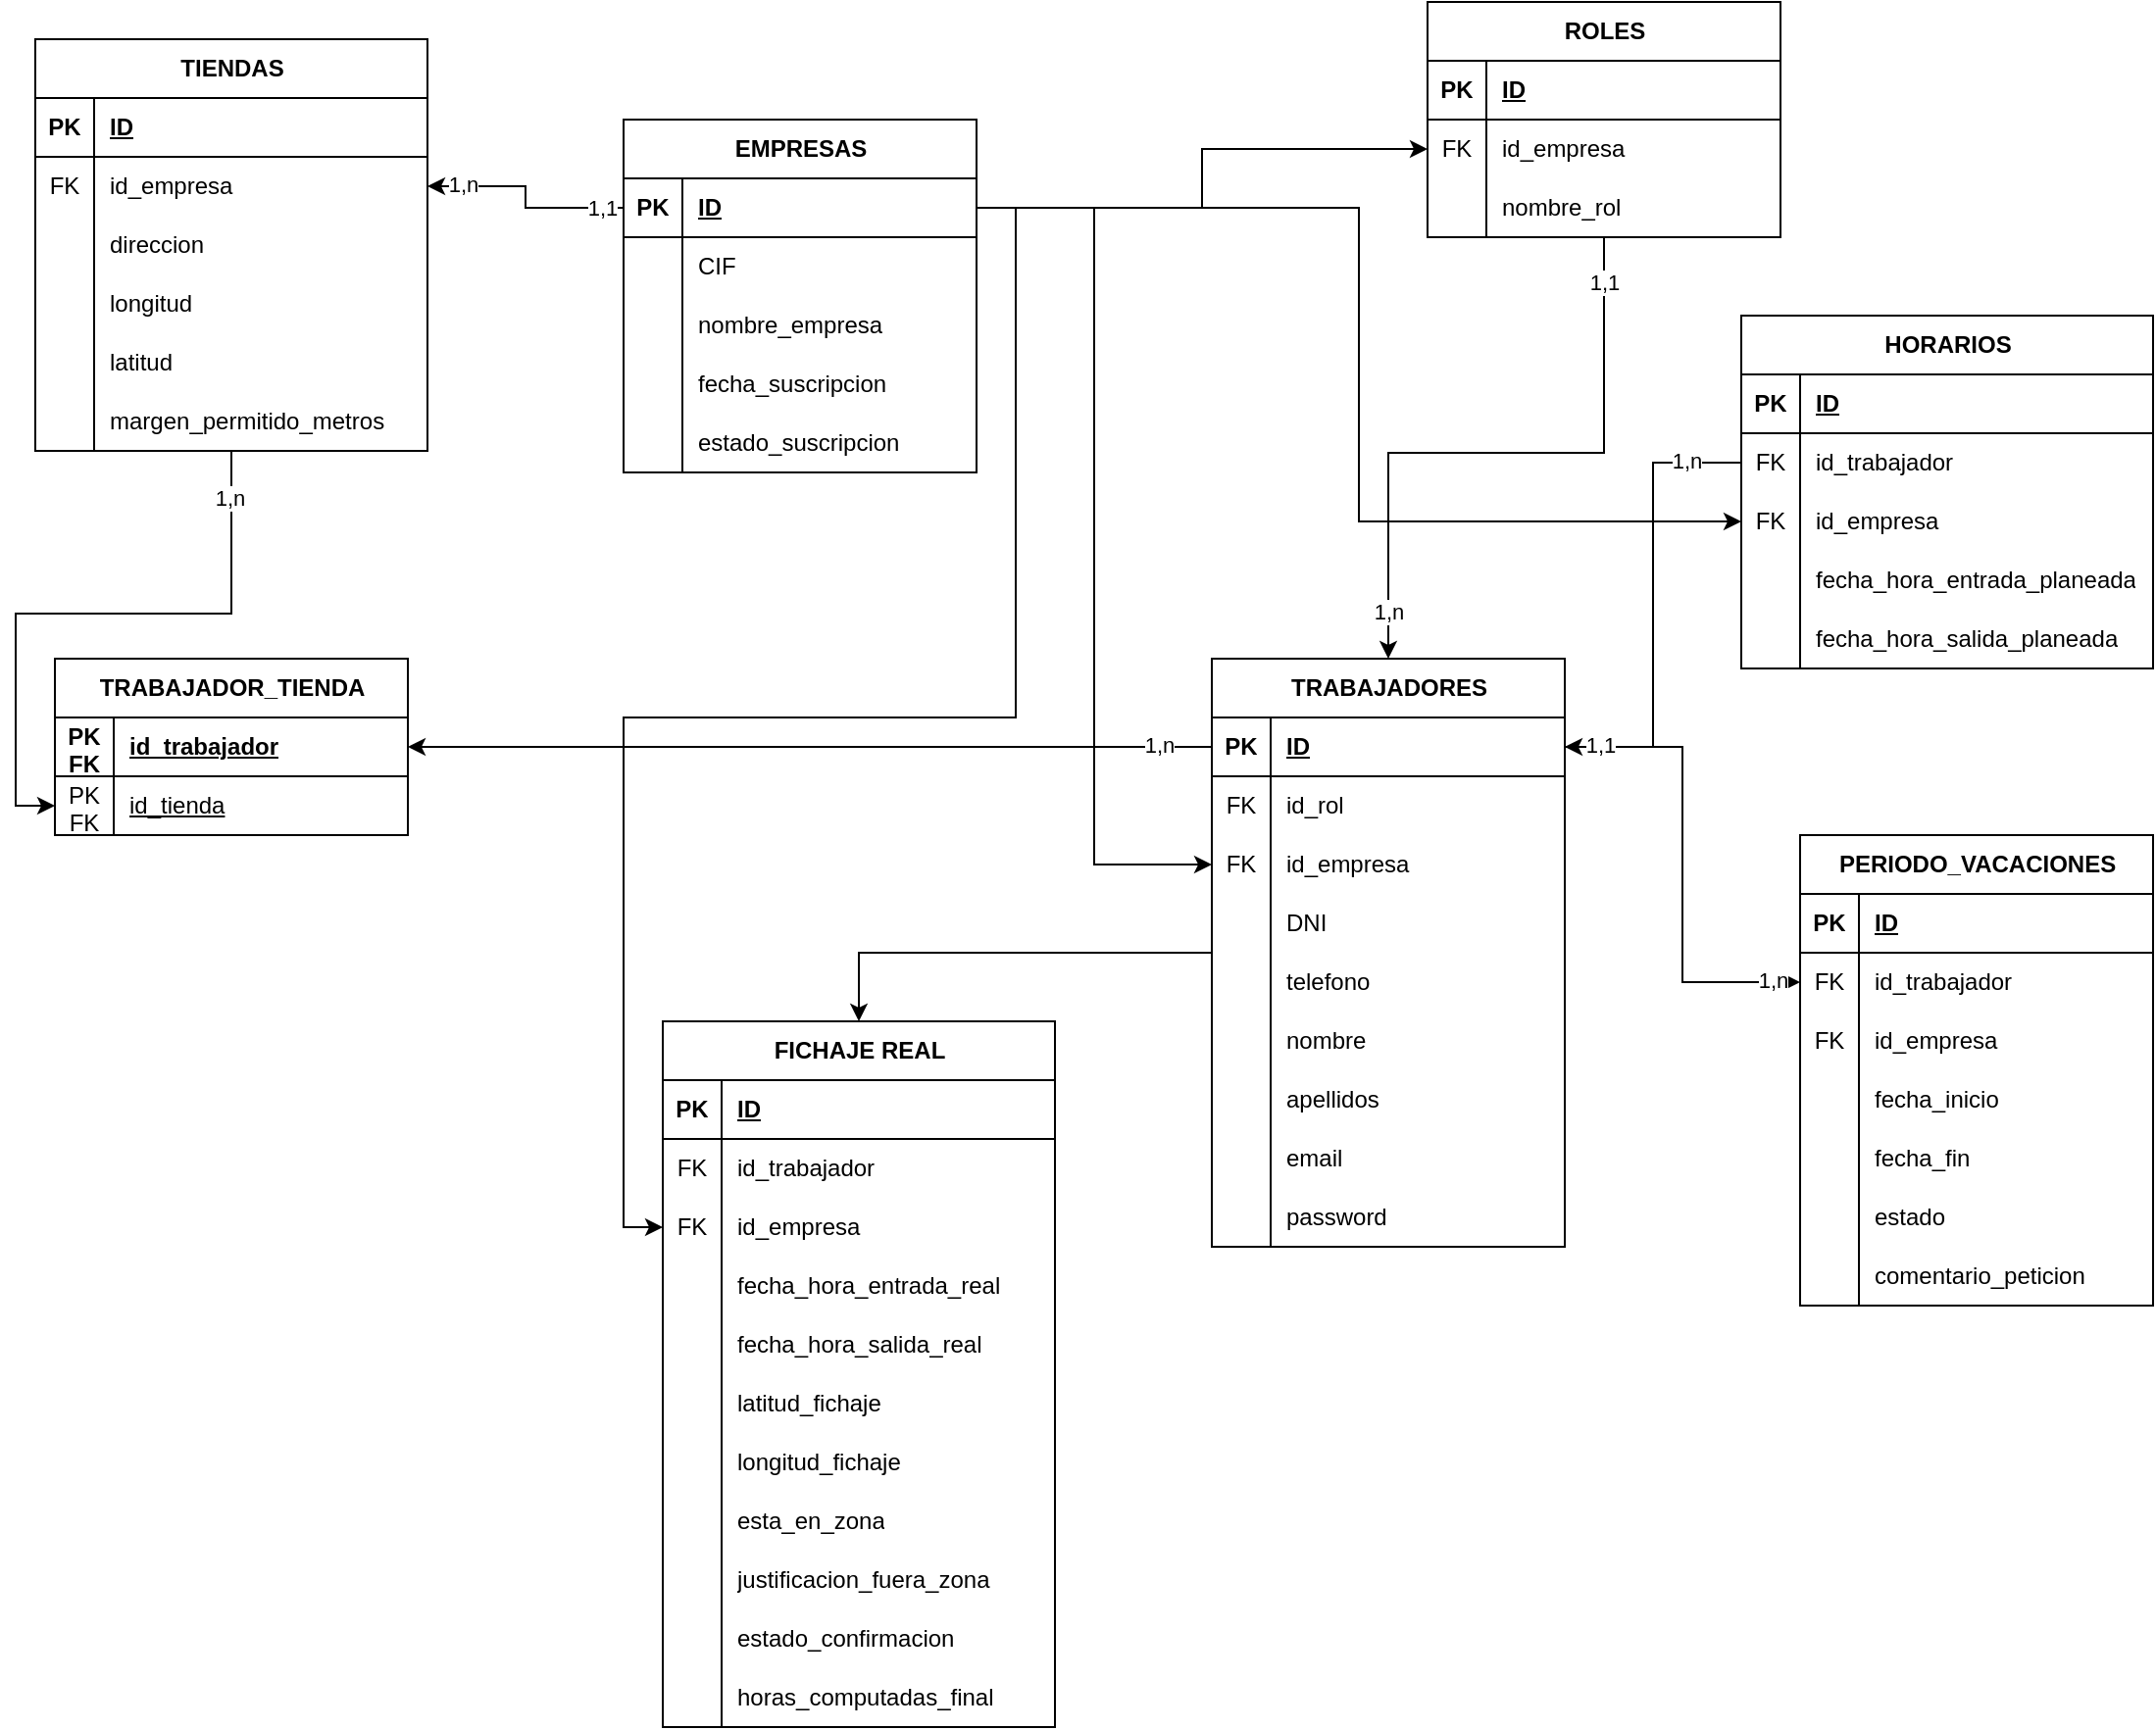 <mxfile version="28.2.5">
  <diagram name="Página-1" id="O9eVjjTxEkjRiev0hjxW">
    <mxGraphModel dx="1426" dy="785" grid="1" gridSize="10" guides="1" tooltips="1" connect="1" arrows="1" fold="1" page="1" pageScale="1" pageWidth="1169" pageHeight="827" background="none" math="0" shadow="0">
      <root>
        <mxCell id="0" />
        <mxCell id="1" parent="0" />
        <mxCell id="ghdMElfq_E-Dcnn1RzQE-5" value="FICHAJE REAL" style="shape=table;startSize=30;container=1;collapsible=1;childLayout=tableLayout;fixedRows=1;rowLines=0;fontStyle=1;align=center;resizeLast=1;html=1;" parent="1" vertex="1">
          <mxGeometry x="360" y="540" width="200" height="360" as="geometry" />
        </mxCell>
        <mxCell id="ghdMElfq_E-Dcnn1RzQE-6" value="" style="shape=tableRow;horizontal=0;startSize=0;swimlaneHead=0;swimlaneBody=0;fillColor=none;collapsible=0;dropTarget=0;points=[[0,0.5],[1,0.5]];portConstraint=eastwest;top=0;left=0;right=0;bottom=1;" parent="ghdMElfq_E-Dcnn1RzQE-5" vertex="1">
          <mxGeometry y="30" width="200" height="30" as="geometry" />
        </mxCell>
        <mxCell id="ghdMElfq_E-Dcnn1RzQE-7" value="PK" style="shape=partialRectangle;connectable=0;fillColor=none;top=0;left=0;bottom=0;right=0;fontStyle=1;overflow=hidden;whiteSpace=wrap;html=1;" parent="ghdMElfq_E-Dcnn1RzQE-6" vertex="1">
          <mxGeometry width="30" height="30" as="geometry">
            <mxRectangle width="30" height="30" as="alternateBounds" />
          </mxGeometry>
        </mxCell>
        <mxCell id="ghdMElfq_E-Dcnn1RzQE-8" value="ID" style="shape=partialRectangle;connectable=0;fillColor=none;top=0;left=0;bottom=0;right=0;align=left;spacingLeft=6;fontStyle=5;overflow=hidden;whiteSpace=wrap;html=1;" parent="ghdMElfq_E-Dcnn1RzQE-6" vertex="1">
          <mxGeometry x="30" width="170" height="30" as="geometry">
            <mxRectangle width="170" height="30" as="alternateBounds" />
          </mxGeometry>
        </mxCell>
        <mxCell id="ghdMElfq_E-Dcnn1RzQE-15" value="" style="shape=tableRow;horizontal=0;startSize=0;swimlaneHead=0;swimlaneBody=0;fillColor=none;collapsible=0;dropTarget=0;points=[[0,0.5],[1,0.5]];portConstraint=eastwest;top=0;left=0;right=0;bottom=0;" parent="ghdMElfq_E-Dcnn1RzQE-5" vertex="1">
          <mxGeometry y="60" width="200" height="30" as="geometry" />
        </mxCell>
        <mxCell id="ghdMElfq_E-Dcnn1RzQE-16" value="FK" style="shape=partialRectangle;connectable=0;fillColor=none;top=0;left=0;bottom=0;right=0;editable=1;overflow=hidden;whiteSpace=wrap;html=1;" parent="ghdMElfq_E-Dcnn1RzQE-15" vertex="1">
          <mxGeometry width="30" height="30" as="geometry">
            <mxRectangle width="30" height="30" as="alternateBounds" />
          </mxGeometry>
        </mxCell>
        <mxCell id="ghdMElfq_E-Dcnn1RzQE-17" value="id_trabajador" style="shape=partialRectangle;connectable=0;fillColor=none;top=0;left=0;bottom=0;right=0;align=left;spacingLeft=6;overflow=hidden;whiteSpace=wrap;html=1;" parent="ghdMElfq_E-Dcnn1RzQE-15" vertex="1">
          <mxGeometry x="30" width="170" height="30" as="geometry">
            <mxRectangle width="170" height="30" as="alternateBounds" />
          </mxGeometry>
        </mxCell>
        <mxCell id="3-2op0DmIexGBfoMjrb6-42" value="" style="shape=tableRow;horizontal=0;startSize=0;swimlaneHead=0;swimlaneBody=0;fillColor=none;collapsible=0;dropTarget=0;points=[[0,0.5],[1,0.5]];portConstraint=eastwest;top=0;left=0;right=0;bottom=0;" parent="ghdMElfq_E-Dcnn1RzQE-5" vertex="1">
          <mxGeometry y="90" width="200" height="30" as="geometry" />
        </mxCell>
        <mxCell id="3-2op0DmIexGBfoMjrb6-43" value="FK" style="shape=partialRectangle;connectable=0;fillColor=none;top=0;left=0;bottom=0;right=0;editable=1;overflow=hidden;whiteSpace=wrap;html=1;" parent="3-2op0DmIexGBfoMjrb6-42" vertex="1">
          <mxGeometry width="30" height="30" as="geometry">
            <mxRectangle width="30" height="30" as="alternateBounds" />
          </mxGeometry>
        </mxCell>
        <mxCell id="3-2op0DmIexGBfoMjrb6-44" value="id_empresa" style="shape=partialRectangle;connectable=0;fillColor=none;top=0;left=0;bottom=0;right=0;align=left;spacingLeft=6;overflow=hidden;whiteSpace=wrap;html=1;" parent="3-2op0DmIexGBfoMjrb6-42" vertex="1">
          <mxGeometry x="30" width="170" height="30" as="geometry">
            <mxRectangle width="170" height="30" as="alternateBounds" />
          </mxGeometry>
        </mxCell>
        <mxCell id="ghdMElfq_E-Dcnn1RzQE-9" value="" style="shape=tableRow;horizontal=0;startSize=0;swimlaneHead=0;swimlaneBody=0;fillColor=none;collapsible=0;dropTarget=0;points=[[0,0.5],[1,0.5]];portConstraint=eastwest;top=0;left=0;right=0;bottom=0;" parent="ghdMElfq_E-Dcnn1RzQE-5" vertex="1">
          <mxGeometry y="120" width="200" height="30" as="geometry" />
        </mxCell>
        <mxCell id="ghdMElfq_E-Dcnn1RzQE-10" value="" style="shape=partialRectangle;connectable=0;fillColor=none;top=0;left=0;bottom=0;right=0;editable=1;overflow=hidden;whiteSpace=wrap;html=1;" parent="ghdMElfq_E-Dcnn1RzQE-9" vertex="1">
          <mxGeometry width="30" height="30" as="geometry">
            <mxRectangle width="30" height="30" as="alternateBounds" />
          </mxGeometry>
        </mxCell>
        <mxCell id="ghdMElfq_E-Dcnn1RzQE-11" value="fecha_hora_entrada_real" style="shape=partialRectangle;connectable=0;fillColor=none;top=0;left=0;bottom=0;right=0;align=left;spacingLeft=6;overflow=hidden;whiteSpace=wrap;html=1;" parent="ghdMElfq_E-Dcnn1RzQE-9" vertex="1">
          <mxGeometry x="30" width="170" height="30" as="geometry">
            <mxRectangle width="170" height="30" as="alternateBounds" />
          </mxGeometry>
        </mxCell>
        <mxCell id="ghdMElfq_E-Dcnn1RzQE-95" value="" style="shape=tableRow;horizontal=0;startSize=0;swimlaneHead=0;swimlaneBody=0;fillColor=none;collapsible=0;dropTarget=0;points=[[0,0.5],[1,0.5]];portConstraint=eastwest;top=0;left=0;right=0;bottom=0;" parent="ghdMElfq_E-Dcnn1RzQE-5" vertex="1">
          <mxGeometry y="150" width="200" height="30" as="geometry" />
        </mxCell>
        <mxCell id="ghdMElfq_E-Dcnn1RzQE-96" value="" style="shape=partialRectangle;connectable=0;fillColor=none;top=0;left=0;bottom=0;right=0;editable=1;overflow=hidden;whiteSpace=wrap;html=1;" parent="ghdMElfq_E-Dcnn1RzQE-95" vertex="1">
          <mxGeometry width="30" height="30" as="geometry">
            <mxRectangle width="30" height="30" as="alternateBounds" />
          </mxGeometry>
        </mxCell>
        <mxCell id="ghdMElfq_E-Dcnn1RzQE-97" value="fecha_hora_salida_real" style="shape=partialRectangle;connectable=0;fillColor=none;top=0;left=0;bottom=0;right=0;align=left;spacingLeft=6;overflow=hidden;whiteSpace=wrap;html=1;" parent="ghdMElfq_E-Dcnn1RzQE-95" vertex="1">
          <mxGeometry x="30" width="170" height="30" as="geometry">
            <mxRectangle width="170" height="30" as="alternateBounds" />
          </mxGeometry>
        </mxCell>
        <mxCell id="ghdMElfq_E-Dcnn1RzQE-117" value="" style="shape=tableRow;horizontal=0;startSize=0;swimlaneHead=0;swimlaneBody=0;fillColor=none;collapsible=0;dropTarget=0;points=[[0,0.5],[1,0.5]];portConstraint=eastwest;top=0;left=0;right=0;bottom=0;" parent="ghdMElfq_E-Dcnn1RzQE-5" vertex="1">
          <mxGeometry y="180" width="200" height="30" as="geometry" />
        </mxCell>
        <mxCell id="ghdMElfq_E-Dcnn1RzQE-118" value="" style="shape=partialRectangle;connectable=0;fillColor=none;top=0;left=0;bottom=0;right=0;editable=1;overflow=hidden;whiteSpace=wrap;html=1;" parent="ghdMElfq_E-Dcnn1RzQE-117" vertex="1">
          <mxGeometry width="30" height="30" as="geometry">
            <mxRectangle width="30" height="30" as="alternateBounds" />
          </mxGeometry>
        </mxCell>
        <mxCell id="ghdMElfq_E-Dcnn1RzQE-119" value="latitud_fichaje" style="shape=partialRectangle;connectable=0;fillColor=none;top=0;left=0;bottom=0;right=0;align=left;spacingLeft=6;overflow=hidden;whiteSpace=wrap;html=1;" parent="ghdMElfq_E-Dcnn1RzQE-117" vertex="1">
          <mxGeometry x="30" width="170" height="30" as="geometry">
            <mxRectangle width="170" height="30" as="alternateBounds" />
          </mxGeometry>
        </mxCell>
        <mxCell id="ghdMElfq_E-Dcnn1RzQE-120" value="" style="shape=tableRow;horizontal=0;startSize=0;swimlaneHead=0;swimlaneBody=0;fillColor=none;collapsible=0;dropTarget=0;points=[[0,0.5],[1,0.5]];portConstraint=eastwest;top=0;left=0;right=0;bottom=0;" parent="ghdMElfq_E-Dcnn1RzQE-5" vertex="1">
          <mxGeometry y="210" width="200" height="30" as="geometry" />
        </mxCell>
        <mxCell id="ghdMElfq_E-Dcnn1RzQE-121" value="" style="shape=partialRectangle;connectable=0;fillColor=none;top=0;left=0;bottom=0;right=0;editable=1;overflow=hidden;whiteSpace=wrap;html=1;" parent="ghdMElfq_E-Dcnn1RzQE-120" vertex="1">
          <mxGeometry width="30" height="30" as="geometry">
            <mxRectangle width="30" height="30" as="alternateBounds" />
          </mxGeometry>
        </mxCell>
        <mxCell id="ghdMElfq_E-Dcnn1RzQE-122" value="longitud_fichaje" style="shape=partialRectangle;connectable=0;fillColor=none;top=0;left=0;bottom=0;right=0;align=left;spacingLeft=6;overflow=hidden;whiteSpace=wrap;html=1;" parent="ghdMElfq_E-Dcnn1RzQE-120" vertex="1">
          <mxGeometry x="30" width="170" height="30" as="geometry">
            <mxRectangle width="170" height="30" as="alternateBounds" />
          </mxGeometry>
        </mxCell>
        <mxCell id="ghdMElfq_E-Dcnn1RzQE-123" value="" style="shape=tableRow;horizontal=0;startSize=0;swimlaneHead=0;swimlaneBody=0;fillColor=none;collapsible=0;dropTarget=0;points=[[0,0.5],[1,0.5]];portConstraint=eastwest;top=0;left=0;right=0;bottom=0;" parent="ghdMElfq_E-Dcnn1RzQE-5" vertex="1">
          <mxGeometry y="240" width="200" height="30" as="geometry" />
        </mxCell>
        <mxCell id="ghdMElfq_E-Dcnn1RzQE-124" value="" style="shape=partialRectangle;connectable=0;fillColor=none;top=0;left=0;bottom=0;right=0;editable=1;overflow=hidden;whiteSpace=wrap;html=1;" parent="ghdMElfq_E-Dcnn1RzQE-123" vertex="1">
          <mxGeometry width="30" height="30" as="geometry">
            <mxRectangle width="30" height="30" as="alternateBounds" />
          </mxGeometry>
        </mxCell>
        <mxCell id="ghdMElfq_E-Dcnn1RzQE-125" value="esta_en_zona" style="shape=partialRectangle;connectable=0;fillColor=none;top=0;left=0;bottom=0;right=0;align=left;spacingLeft=6;overflow=hidden;whiteSpace=wrap;html=1;" parent="ghdMElfq_E-Dcnn1RzQE-123" vertex="1">
          <mxGeometry x="30" width="170" height="30" as="geometry">
            <mxRectangle width="170" height="30" as="alternateBounds" />
          </mxGeometry>
        </mxCell>
        <mxCell id="ghdMElfq_E-Dcnn1RzQE-126" value="" style="shape=tableRow;horizontal=0;startSize=0;swimlaneHead=0;swimlaneBody=0;fillColor=none;collapsible=0;dropTarget=0;points=[[0,0.5],[1,0.5]];portConstraint=eastwest;top=0;left=0;right=0;bottom=0;" parent="ghdMElfq_E-Dcnn1RzQE-5" vertex="1">
          <mxGeometry y="270" width="200" height="30" as="geometry" />
        </mxCell>
        <mxCell id="ghdMElfq_E-Dcnn1RzQE-127" value="" style="shape=partialRectangle;connectable=0;fillColor=none;top=0;left=0;bottom=0;right=0;editable=1;overflow=hidden;whiteSpace=wrap;html=1;" parent="ghdMElfq_E-Dcnn1RzQE-126" vertex="1">
          <mxGeometry width="30" height="30" as="geometry">
            <mxRectangle width="30" height="30" as="alternateBounds" />
          </mxGeometry>
        </mxCell>
        <mxCell id="ghdMElfq_E-Dcnn1RzQE-128" value="justificacion_fuera_zona" style="shape=partialRectangle;connectable=0;fillColor=none;top=0;left=0;bottom=0;right=0;align=left;spacingLeft=6;overflow=hidden;whiteSpace=wrap;html=1;" parent="ghdMElfq_E-Dcnn1RzQE-126" vertex="1">
          <mxGeometry x="30" width="170" height="30" as="geometry">
            <mxRectangle width="170" height="30" as="alternateBounds" />
          </mxGeometry>
        </mxCell>
        <mxCell id="Zg4OvCBGOTJuh0Y4oqXD-56" value="" style="shape=tableRow;horizontal=0;startSize=0;swimlaneHead=0;swimlaneBody=0;fillColor=none;collapsible=0;dropTarget=0;points=[[0,0.5],[1,0.5]];portConstraint=eastwest;top=0;left=0;right=0;bottom=0;" vertex="1" parent="ghdMElfq_E-Dcnn1RzQE-5">
          <mxGeometry y="300" width="200" height="30" as="geometry" />
        </mxCell>
        <mxCell id="Zg4OvCBGOTJuh0Y4oqXD-57" value="" style="shape=partialRectangle;connectable=0;fillColor=none;top=0;left=0;bottom=0;right=0;editable=1;overflow=hidden;whiteSpace=wrap;html=1;" vertex="1" parent="Zg4OvCBGOTJuh0Y4oqXD-56">
          <mxGeometry width="30" height="30" as="geometry">
            <mxRectangle width="30" height="30" as="alternateBounds" />
          </mxGeometry>
        </mxCell>
        <mxCell id="Zg4OvCBGOTJuh0Y4oqXD-58" value="estado_confirmacion" style="shape=partialRectangle;connectable=0;fillColor=none;top=0;left=0;bottom=0;right=0;align=left;spacingLeft=6;overflow=hidden;whiteSpace=wrap;html=1;" vertex="1" parent="Zg4OvCBGOTJuh0Y4oqXD-56">
          <mxGeometry x="30" width="170" height="30" as="geometry">
            <mxRectangle width="170" height="30" as="alternateBounds" />
          </mxGeometry>
        </mxCell>
        <mxCell id="Zg4OvCBGOTJuh0Y4oqXD-59" value="" style="shape=tableRow;horizontal=0;startSize=0;swimlaneHead=0;swimlaneBody=0;fillColor=none;collapsible=0;dropTarget=0;points=[[0,0.5],[1,0.5]];portConstraint=eastwest;top=0;left=0;right=0;bottom=0;" vertex="1" parent="ghdMElfq_E-Dcnn1RzQE-5">
          <mxGeometry y="330" width="200" height="30" as="geometry" />
        </mxCell>
        <mxCell id="Zg4OvCBGOTJuh0Y4oqXD-60" value="" style="shape=partialRectangle;connectable=0;fillColor=none;top=0;left=0;bottom=0;right=0;editable=1;overflow=hidden;whiteSpace=wrap;html=1;" vertex="1" parent="Zg4OvCBGOTJuh0Y4oqXD-59">
          <mxGeometry width="30" height="30" as="geometry">
            <mxRectangle width="30" height="30" as="alternateBounds" />
          </mxGeometry>
        </mxCell>
        <mxCell id="Zg4OvCBGOTJuh0Y4oqXD-61" value="horas_computadas_final" style="shape=partialRectangle;connectable=0;fillColor=none;top=0;left=0;bottom=0;right=0;align=left;spacingLeft=6;overflow=hidden;whiteSpace=wrap;html=1;" vertex="1" parent="Zg4OvCBGOTJuh0Y4oqXD-59">
          <mxGeometry x="30" width="170" height="30" as="geometry">
            <mxRectangle width="170" height="30" as="alternateBounds" />
          </mxGeometry>
        </mxCell>
        <mxCell id="ghdMElfq_E-Dcnn1RzQE-157" style="edgeStyle=orthogonalEdgeStyle;rounded=0;orthogonalLoop=1;jettySize=auto;html=1;entryX=0;entryY=0.5;entryDx=0;entryDy=0;" parent="1" source="ghdMElfq_E-Dcnn1RzQE-18" target="ghdMElfq_E-Dcnn1RzQE-133" edge="1">
          <mxGeometry relative="1" as="geometry" />
        </mxCell>
        <mxCell id="3-2op0DmIexGBfoMjrb6-65" value="1,n" style="edgeLabel;html=1;align=center;verticalAlign=middle;resizable=0;points=[];" parent="ghdMElfq_E-Dcnn1RzQE-157" vertex="1" connectable="0">
          <mxGeometry x="-0.85" y="1" relative="1" as="geometry">
            <mxPoint x="-2" as="offset" />
          </mxGeometry>
        </mxCell>
        <mxCell id="ghdMElfq_E-Dcnn1RzQE-18" value="TIENDAS" style="shape=table;startSize=30;container=1;collapsible=1;childLayout=tableLayout;fixedRows=1;rowLines=0;fontStyle=1;align=center;resizeLast=1;html=1;" parent="1" vertex="1">
          <mxGeometry x="40" y="39" width="200" height="210" as="geometry" />
        </mxCell>
        <mxCell id="ghdMElfq_E-Dcnn1RzQE-19" value="" style="shape=tableRow;horizontal=0;startSize=0;swimlaneHead=0;swimlaneBody=0;fillColor=none;collapsible=0;dropTarget=0;points=[[0,0.5],[1,0.5]];portConstraint=eastwest;top=0;left=0;right=0;bottom=1;" parent="ghdMElfq_E-Dcnn1RzQE-18" vertex="1">
          <mxGeometry y="30" width="200" height="30" as="geometry" />
        </mxCell>
        <mxCell id="ghdMElfq_E-Dcnn1RzQE-20" value="PK" style="shape=partialRectangle;connectable=0;fillColor=none;top=0;left=0;bottom=0;right=0;fontStyle=1;overflow=hidden;whiteSpace=wrap;html=1;" parent="ghdMElfq_E-Dcnn1RzQE-19" vertex="1">
          <mxGeometry width="30" height="30" as="geometry">
            <mxRectangle width="30" height="30" as="alternateBounds" />
          </mxGeometry>
        </mxCell>
        <mxCell id="ghdMElfq_E-Dcnn1RzQE-21" value="ID" style="shape=partialRectangle;connectable=0;fillColor=none;top=0;left=0;bottom=0;right=0;align=left;spacingLeft=6;fontStyle=5;overflow=hidden;whiteSpace=wrap;html=1;" parent="ghdMElfq_E-Dcnn1RzQE-19" vertex="1">
          <mxGeometry x="30" width="170" height="30" as="geometry">
            <mxRectangle width="170" height="30" as="alternateBounds" />
          </mxGeometry>
        </mxCell>
        <mxCell id="ghdMElfq_E-Dcnn1RzQE-22" value="" style="shape=tableRow;horizontal=0;startSize=0;swimlaneHead=0;swimlaneBody=0;fillColor=none;collapsible=0;dropTarget=0;points=[[0,0.5],[1,0.5]];portConstraint=eastwest;top=0;left=0;right=0;bottom=0;" parent="ghdMElfq_E-Dcnn1RzQE-18" vertex="1">
          <mxGeometry y="60" width="200" height="30" as="geometry" />
        </mxCell>
        <mxCell id="ghdMElfq_E-Dcnn1RzQE-23" value="FK" style="shape=partialRectangle;connectable=0;fillColor=none;top=0;left=0;bottom=0;right=0;editable=1;overflow=hidden;whiteSpace=wrap;html=1;" parent="ghdMElfq_E-Dcnn1RzQE-22" vertex="1">
          <mxGeometry width="30" height="30" as="geometry">
            <mxRectangle width="30" height="30" as="alternateBounds" />
          </mxGeometry>
        </mxCell>
        <mxCell id="ghdMElfq_E-Dcnn1RzQE-24" value="id_empresa" style="shape=partialRectangle;connectable=0;fillColor=none;top=0;left=0;bottom=0;right=0;align=left;spacingLeft=6;overflow=hidden;whiteSpace=wrap;html=1;" parent="ghdMElfq_E-Dcnn1RzQE-22" vertex="1">
          <mxGeometry x="30" width="170" height="30" as="geometry">
            <mxRectangle width="170" height="30" as="alternateBounds" />
          </mxGeometry>
        </mxCell>
        <mxCell id="ghdMElfq_E-Dcnn1RzQE-25" value="" style="shape=tableRow;horizontal=0;startSize=0;swimlaneHead=0;swimlaneBody=0;fillColor=none;collapsible=0;dropTarget=0;points=[[0,0.5],[1,0.5]];portConstraint=eastwest;top=0;left=0;right=0;bottom=0;" parent="ghdMElfq_E-Dcnn1RzQE-18" vertex="1">
          <mxGeometry y="90" width="200" height="30" as="geometry" />
        </mxCell>
        <mxCell id="ghdMElfq_E-Dcnn1RzQE-26" value="" style="shape=partialRectangle;connectable=0;fillColor=none;top=0;left=0;bottom=0;right=0;editable=1;overflow=hidden;whiteSpace=wrap;html=1;" parent="ghdMElfq_E-Dcnn1RzQE-25" vertex="1">
          <mxGeometry width="30" height="30" as="geometry">
            <mxRectangle width="30" height="30" as="alternateBounds" />
          </mxGeometry>
        </mxCell>
        <mxCell id="ghdMElfq_E-Dcnn1RzQE-27" value="direccion" style="shape=partialRectangle;connectable=0;fillColor=none;top=0;left=0;bottom=0;right=0;align=left;spacingLeft=6;overflow=hidden;whiteSpace=wrap;html=1;" parent="ghdMElfq_E-Dcnn1RzQE-25" vertex="1">
          <mxGeometry x="30" width="170" height="30" as="geometry">
            <mxRectangle width="170" height="30" as="alternateBounds" />
          </mxGeometry>
        </mxCell>
        <mxCell id="ghdMElfq_E-Dcnn1RzQE-28" value="" style="shape=tableRow;horizontal=0;startSize=0;swimlaneHead=0;swimlaneBody=0;fillColor=none;collapsible=0;dropTarget=0;points=[[0,0.5],[1,0.5]];portConstraint=eastwest;top=0;left=0;right=0;bottom=0;" parent="ghdMElfq_E-Dcnn1RzQE-18" vertex="1">
          <mxGeometry y="120" width="200" height="30" as="geometry" />
        </mxCell>
        <mxCell id="ghdMElfq_E-Dcnn1RzQE-29" value="" style="shape=partialRectangle;connectable=0;fillColor=none;top=0;left=0;bottom=0;right=0;editable=1;overflow=hidden;whiteSpace=wrap;html=1;" parent="ghdMElfq_E-Dcnn1RzQE-28" vertex="1">
          <mxGeometry width="30" height="30" as="geometry">
            <mxRectangle width="30" height="30" as="alternateBounds" />
          </mxGeometry>
        </mxCell>
        <mxCell id="ghdMElfq_E-Dcnn1RzQE-30" value="longitud" style="shape=partialRectangle;connectable=0;fillColor=none;top=0;left=0;bottom=0;right=0;align=left;spacingLeft=6;overflow=hidden;whiteSpace=wrap;html=1;" parent="ghdMElfq_E-Dcnn1RzQE-28" vertex="1">
          <mxGeometry x="30" width="170" height="30" as="geometry">
            <mxRectangle width="170" height="30" as="alternateBounds" />
          </mxGeometry>
        </mxCell>
        <mxCell id="ghdMElfq_E-Dcnn1RzQE-31" value="" style="shape=tableRow;horizontal=0;startSize=0;swimlaneHead=0;swimlaneBody=0;fillColor=none;collapsible=0;dropTarget=0;points=[[0,0.5],[1,0.5]];portConstraint=eastwest;top=0;left=0;right=0;bottom=0;" parent="ghdMElfq_E-Dcnn1RzQE-18" vertex="1">
          <mxGeometry y="150" width="200" height="30" as="geometry" />
        </mxCell>
        <mxCell id="ghdMElfq_E-Dcnn1RzQE-32" value="" style="shape=partialRectangle;connectable=0;fillColor=none;top=0;left=0;bottom=0;right=0;editable=1;overflow=hidden;whiteSpace=wrap;html=1;" parent="ghdMElfq_E-Dcnn1RzQE-31" vertex="1">
          <mxGeometry width="30" height="30" as="geometry">
            <mxRectangle width="30" height="30" as="alternateBounds" />
          </mxGeometry>
        </mxCell>
        <mxCell id="ghdMElfq_E-Dcnn1RzQE-33" value="latitud" style="shape=partialRectangle;connectable=0;fillColor=none;top=0;left=0;bottom=0;right=0;align=left;spacingLeft=6;overflow=hidden;whiteSpace=wrap;html=1;" parent="ghdMElfq_E-Dcnn1RzQE-31" vertex="1">
          <mxGeometry x="30" width="170" height="30" as="geometry">
            <mxRectangle width="170" height="30" as="alternateBounds" />
          </mxGeometry>
        </mxCell>
        <mxCell id="3-2op0DmIexGBfoMjrb6-72" value="" style="shape=tableRow;horizontal=0;startSize=0;swimlaneHead=0;swimlaneBody=0;fillColor=none;collapsible=0;dropTarget=0;points=[[0,0.5],[1,0.5]];portConstraint=eastwest;top=0;left=0;right=0;bottom=0;" parent="ghdMElfq_E-Dcnn1RzQE-18" vertex="1">
          <mxGeometry y="180" width="200" height="30" as="geometry" />
        </mxCell>
        <mxCell id="3-2op0DmIexGBfoMjrb6-73" value="" style="shape=partialRectangle;connectable=0;fillColor=none;top=0;left=0;bottom=0;right=0;editable=1;overflow=hidden;whiteSpace=wrap;html=1;" parent="3-2op0DmIexGBfoMjrb6-72" vertex="1">
          <mxGeometry width="30" height="30" as="geometry">
            <mxRectangle width="30" height="30" as="alternateBounds" />
          </mxGeometry>
        </mxCell>
        <mxCell id="3-2op0DmIexGBfoMjrb6-74" value="margen_permitido_metros" style="shape=partialRectangle;connectable=0;fillColor=none;top=0;left=0;bottom=0;right=0;align=left;spacingLeft=6;overflow=hidden;whiteSpace=wrap;html=1;" parent="3-2op0DmIexGBfoMjrb6-72" vertex="1">
          <mxGeometry x="30" width="170" height="30" as="geometry">
            <mxRectangle width="170" height="30" as="alternateBounds" />
          </mxGeometry>
        </mxCell>
        <mxCell id="ghdMElfq_E-Dcnn1RzQE-34" value="HORARIOS" style="shape=table;startSize=30;container=1;collapsible=1;childLayout=tableLayout;fixedRows=1;rowLines=0;fontStyle=1;align=center;resizeLast=1;html=1;" parent="1" vertex="1">
          <mxGeometry x="910" y="180" width="210" height="180" as="geometry" />
        </mxCell>
        <mxCell id="ghdMElfq_E-Dcnn1RzQE-35" value="" style="shape=tableRow;horizontal=0;startSize=0;swimlaneHead=0;swimlaneBody=0;fillColor=none;collapsible=0;dropTarget=0;points=[[0,0.5],[1,0.5]];portConstraint=eastwest;top=0;left=0;right=0;bottom=1;" parent="ghdMElfq_E-Dcnn1RzQE-34" vertex="1">
          <mxGeometry y="30" width="210" height="30" as="geometry" />
        </mxCell>
        <mxCell id="ghdMElfq_E-Dcnn1RzQE-36" value="PK" style="shape=partialRectangle;connectable=0;fillColor=none;top=0;left=0;bottom=0;right=0;fontStyle=1;overflow=hidden;whiteSpace=wrap;html=1;" parent="ghdMElfq_E-Dcnn1RzQE-35" vertex="1">
          <mxGeometry width="30" height="30" as="geometry">
            <mxRectangle width="30" height="30" as="alternateBounds" />
          </mxGeometry>
        </mxCell>
        <mxCell id="ghdMElfq_E-Dcnn1RzQE-37" value="ID" style="shape=partialRectangle;connectable=0;fillColor=none;top=0;left=0;bottom=0;right=0;align=left;spacingLeft=6;fontStyle=5;overflow=hidden;whiteSpace=wrap;html=1;" parent="ghdMElfq_E-Dcnn1RzQE-35" vertex="1">
          <mxGeometry x="30" width="180" height="30" as="geometry">
            <mxRectangle width="180" height="30" as="alternateBounds" />
          </mxGeometry>
        </mxCell>
        <mxCell id="ghdMElfq_E-Dcnn1RzQE-41" value="" style="shape=tableRow;horizontal=0;startSize=0;swimlaneHead=0;swimlaneBody=0;fillColor=none;collapsible=0;dropTarget=0;points=[[0,0.5],[1,0.5]];portConstraint=eastwest;top=0;left=0;right=0;bottom=0;" parent="ghdMElfq_E-Dcnn1RzQE-34" vertex="1">
          <mxGeometry y="60" width="210" height="30" as="geometry" />
        </mxCell>
        <mxCell id="ghdMElfq_E-Dcnn1RzQE-42" value="FK" style="shape=partialRectangle;connectable=0;fillColor=none;top=0;left=0;bottom=0;right=0;editable=1;overflow=hidden;whiteSpace=wrap;html=1;" parent="ghdMElfq_E-Dcnn1RzQE-41" vertex="1">
          <mxGeometry width="30" height="30" as="geometry">
            <mxRectangle width="30" height="30" as="alternateBounds" />
          </mxGeometry>
        </mxCell>
        <mxCell id="ghdMElfq_E-Dcnn1RzQE-43" value="id_trabajador" style="shape=partialRectangle;connectable=0;fillColor=none;top=0;left=0;bottom=0;right=0;align=left;spacingLeft=6;overflow=hidden;whiteSpace=wrap;html=1;" parent="ghdMElfq_E-Dcnn1RzQE-41" vertex="1">
          <mxGeometry x="30" width="180" height="30" as="geometry">
            <mxRectangle width="180" height="30" as="alternateBounds" />
          </mxGeometry>
        </mxCell>
        <mxCell id="3-2op0DmIexGBfoMjrb6-54" value="" style="shape=tableRow;horizontal=0;startSize=0;swimlaneHead=0;swimlaneBody=0;fillColor=none;collapsible=0;dropTarget=0;points=[[0,0.5],[1,0.5]];portConstraint=eastwest;top=0;left=0;right=0;bottom=0;" parent="ghdMElfq_E-Dcnn1RzQE-34" vertex="1">
          <mxGeometry y="90" width="210" height="30" as="geometry" />
        </mxCell>
        <mxCell id="3-2op0DmIexGBfoMjrb6-55" value="FK" style="shape=partialRectangle;connectable=0;fillColor=none;top=0;left=0;bottom=0;right=0;editable=1;overflow=hidden;whiteSpace=wrap;html=1;" parent="3-2op0DmIexGBfoMjrb6-54" vertex="1">
          <mxGeometry width="30" height="30" as="geometry">
            <mxRectangle width="30" height="30" as="alternateBounds" />
          </mxGeometry>
        </mxCell>
        <mxCell id="3-2op0DmIexGBfoMjrb6-56" value="id_empresa" style="shape=partialRectangle;connectable=0;fillColor=none;top=0;left=0;bottom=0;right=0;align=left;spacingLeft=6;overflow=hidden;whiteSpace=wrap;html=1;" parent="3-2op0DmIexGBfoMjrb6-54" vertex="1">
          <mxGeometry x="30" width="180" height="30" as="geometry">
            <mxRectangle width="180" height="30" as="alternateBounds" />
          </mxGeometry>
        </mxCell>
        <mxCell id="ghdMElfq_E-Dcnn1RzQE-38" value="" style="shape=tableRow;horizontal=0;startSize=0;swimlaneHead=0;swimlaneBody=0;fillColor=none;collapsible=0;dropTarget=0;points=[[0,0.5],[1,0.5]];portConstraint=eastwest;top=0;left=0;right=0;bottom=0;" parent="ghdMElfq_E-Dcnn1RzQE-34" vertex="1">
          <mxGeometry y="120" width="210" height="30" as="geometry" />
        </mxCell>
        <mxCell id="ghdMElfq_E-Dcnn1RzQE-39" value="" style="shape=partialRectangle;connectable=0;fillColor=none;top=0;left=0;bottom=0;right=0;editable=1;overflow=hidden;whiteSpace=wrap;html=1;" parent="ghdMElfq_E-Dcnn1RzQE-38" vertex="1">
          <mxGeometry width="30" height="30" as="geometry">
            <mxRectangle width="30" height="30" as="alternateBounds" />
          </mxGeometry>
        </mxCell>
        <mxCell id="ghdMElfq_E-Dcnn1RzQE-40" value="fecha_hora_entrada_planeada" style="shape=partialRectangle;connectable=0;fillColor=none;top=0;left=0;bottom=0;right=0;align=left;spacingLeft=6;overflow=hidden;whiteSpace=wrap;html=1;" parent="ghdMElfq_E-Dcnn1RzQE-38" vertex="1">
          <mxGeometry x="30" width="180" height="30" as="geometry">
            <mxRectangle width="180" height="30" as="alternateBounds" />
          </mxGeometry>
        </mxCell>
        <mxCell id="ghdMElfq_E-Dcnn1RzQE-114" value="" style="shape=tableRow;horizontal=0;startSize=0;swimlaneHead=0;swimlaneBody=0;fillColor=none;collapsible=0;dropTarget=0;points=[[0,0.5],[1,0.5]];portConstraint=eastwest;top=0;left=0;right=0;bottom=0;" parent="ghdMElfq_E-Dcnn1RzQE-34" vertex="1">
          <mxGeometry y="150" width="210" height="30" as="geometry" />
        </mxCell>
        <mxCell id="ghdMElfq_E-Dcnn1RzQE-115" value="" style="shape=partialRectangle;connectable=0;fillColor=none;top=0;left=0;bottom=0;right=0;editable=1;overflow=hidden;whiteSpace=wrap;html=1;" parent="ghdMElfq_E-Dcnn1RzQE-114" vertex="1">
          <mxGeometry width="30" height="30" as="geometry">
            <mxRectangle width="30" height="30" as="alternateBounds" />
          </mxGeometry>
        </mxCell>
        <mxCell id="ghdMElfq_E-Dcnn1RzQE-116" value="fecha_hora_salida_planeada" style="shape=partialRectangle;connectable=0;fillColor=none;top=0;left=0;bottom=0;right=0;align=left;spacingLeft=6;overflow=hidden;whiteSpace=wrap;html=1;" parent="ghdMElfq_E-Dcnn1RzQE-114" vertex="1">
          <mxGeometry x="30" width="180" height="30" as="geometry">
            <mxRectangle width="180" height="30" as="alternateBounds" />
          </mxGeometry>
        </mxCell>
        <mxCell id="ghdMElfq_E-Dcnn1RzQE-153" style="edgeStyle=orthogonalEdgeStyle;rounded=0;orthogonalLoop=1;jettySize=auto;html=1;entryX=0.5;entryY=0;entryDx=0;entryDy=0;" parent="1" source="ghdMElfq_E-Dcnn1RzQE-47" target="ghdMElfq_E-Dcnn1RzQE-5" edge="1">
          <mxGeometry relative="1" as="geometry" />
        </mxCell>
        <mxCell id="ghdMElfq_E-Dcnn1RzQE-47" value="TRABAJADORES" style="shape=table;startSize=30;container=1;collapsible=1;childLayout=tableLayout;fixedRows=1;rowLines=0;fontStyle=1;align=center;resizeLast=1;html=1;" parent="1" vertex="1">
          <mxGeometry x="640" y="355" width="180" height="300" as="geometry" />
        </mxCell>
        <mxCell id="ghdMElfq_E-Dcnn1RzQE-48" value="" style="shape=tableRow;horizontal=0;startSize=0;swimlaneHead=0;swimlaneBody=0;fillColor=none;collapsible=0;dropTarget=0;points=[[0,0.5],[1,0.5]];portConstraint=eastwest;top=0;left=0;right=0;bottom=1;" parent="ghdMElfq_E-Dcnn1RzQE-47" vertex="1">
          <mxGeometry y="30" width="180" height="30" as="geometry" />
        </mxCell>
        <mxCell id="ghdMElfq_E-Dcnn1RzQE-49" value="PK" style="shape=partialRectangle;connectable=0;fillColor=none;top=0;left=0;bottom=0;right=0;fontStyle=1;overflow=hidden;whiteSpace=wrap;html=1;" parent="ghdMElfq_E-Dcnn1RzQE-48" vertex="1">
          <mxGeometry width="30" height="30" as="geometry">
            <mxRectangle width="30" height="30" as="alternateBounds" />
          </mxGeometry>
        </mxCell>
        <mxCell id="ghdMElfq_E-Dcnn1RzQE-50" value="ID" style="shape=partialRectangle;connectable=0;fillColor=none;top=0;left=0;bottom=0;right=0;align=left;spacingLeft=6;fontStyle=5;overflow=hidden;whiteSpace=wrap;html=1;" parent="ghdMElfq_E-Dcnn1RzQE-48" vertex="1">
          <mxGeometry x="30" width="150" height="30" as="geometry">
            <mxRectangle width="150" height="30" as="alternateBounds" />
          </mxGeometry>
        </mxCell>
        <mxCell id="ghdMElfq_E-Dcnn1RzQE-73" value="" style="shape=tableRow;horizontal=0;startSize=0;swimlaneHead=0;swimlaneBody=0;fillColor=none;collapsible=0;dropTarget=0;points=[[0,0.5],[1,0.5]];portConstraint=eastwest;top=0;left=0;right=0;bottom=0;" parent="ghdMElfq_E-Dcnn1RzQE-47" vertex="1">
          <mxGeometry y="60" width="180" height="30" as="geometry" />
        </mxCell>
        <mxCell id="ghdMElfq_E-Dcnn1RzQE-74" value="FK" style="shape=partialRectangle;connectable=0;fillColor=none;top=0;left=0;bottom=0;right=0;editable=1;overflow=hidden;whiteSpace=wrap;html=1;" parent="ghdMElfq_E-Dcnn1RzQE-73" vertex="1">
          <mxGeometry width="30" height="30" as="geometry">
            <mxRectangle width="30" height="30" as="alternateBounds" />
          </mxGeometry>
        </mxCell>
        <mxCell id="ghdMElfq_E-Dcnn1RzQE-75" value="id_rol" style="shape=partialRectangle;connectable=0;fillColor=none;top=0;left=0;bottom=0;right=0;align=left;spacingLeft=6;overflow=hidden;whiteSpace=wrap;html=1;" parent="ghdMElfq_E-Dcnn1RzQE-73" vertex="1">
          <mxGeometry x="30" width="150" height="30" as="geometry">
            <mxRectangle width="150" height="30" as="alternateBounds" />
          </mxGeometry>
        </mxCell>
        <mxCell id="3-2op0DmIexGBfoMjrb6-51" value="" style="shape=tableRow;horizontal=0;startSize=0;swimlaneHead=0;swimlaneBody=0;fillColor=none;collapsible=0;dropTarget=0;points=[[0,0.5],[1,0.5]];portConstraint=eastwest;top=0;left=0;right=0;bottom=0;" parent="ghdMElfq_E-Dcnn1RzQE-47" vertex="1">
          <mxGeometry y="90" width="180" height="30" as="geometry" />
        </mxCell>
        <mxCell id="3-2op0DmIexGBfoMjrb6-52" value="FK" style="shape=partialRectangle;connectable=0;fillColor=none;top=0;left=0;bottom=0;right=0;editable=1;overflow=hidden;whiteSpace=wrap;html=1;" parent="3-2op0DmIexGBfoMjrb6-51" vertex="1">
          <mxGeometry width="30" height="30" as="geometry">
            <mxRectangle width="30" height="30" as="alternateBounds" />
          </mxGeometry>
        </mxCell>
        <mxCell id="3-2op0DmIexGBfoMjrb6-53" value="id_empresa" style="shape=partialRectangle;connectable=0;fillColor=none;top=0;left=0;bottom=0;right=0;align=left;spacingLeft=6;overflow=hidden;whiteSpace=wrap;html=1;" parent="3-2op0DmIexGBfoMjrb6-51" vertex="1">
          <mxGeometry x="30" width="150" height="30" as="geometry">
            <mxRectangle width="150" height="30" as="alternateBounds" />
          </mxGeometry>
        </mxCell>
        <mxCell id="ghdMElfq_E-Dcnn1RzQE-51" value="" style="shape=tableRow;horizontal=0;startSize=0;swimlaneHead=0;swimlaneBody=0;fillColor=none;collapsible=0;dropTarget=0;points=[[0,0.5],[1,0.5]];portConstraint=eastwest;top=0;left=0;right=0;bottom=0;" parent="ghdMElfq_E-Dcnn1RzQE-47" vertex="1">
          <mxGeometry y="120" width="180" height="30" as="geometry" />
        </mxCell>
        <mxCell id="ghdMElfq_E-Dcnn1RzQE-52" value="" style="shape=partialRectangle;connectable=0;fillColor=none;top=0;left=0;bottom=0;right=0;editable=1;overflow=hidden;whiteSpace=wrap;html=1;" parent="ghdMElfq_E-Dcnn1RzQE-51" vertex="1">
          <mxGeometry width="30" height="30" as="geometry">
            <mxRectangle width="30" height="30" as="alternateBounds" />
          </mxGeometry>
        </mxCell>
        <mxCell id="ghdMElfq_E-Dcnn1RzQE-53" value="DNI" style="shape=partialRectangle;connectable=0;fillColor=none;top=0;left=0;bottom=0;right=0;align=left;spacingLeft=6;overflow=hidden;whiteSpace=wrap;html=1;" parent="ghdMElfq_E-Dcnn1RzQE-51" vertex="1">
          <mxGeometry x="30" width="150" height="30" as="geometry">
            <mxRectangle width="150" height="30" as="alternateBounds" />
          </mxGeometry>
        </mxCell>
        <mxCell id="Zg4OvCBGOTJuh0Y4oqXD-32" value="" style="shape=tableRow;horizontal=0;startSize=0;swimlaneHead=0;swimlaneBody=0;fillColor=none;collapsible=0;dropTarget=0;points=[[0,0.5],[1,0.5]];portConstraint=eastwest;top=0;left=0;right=0;bottom=0;" vertex="1" parent="ghdMElfq_E-Dcnn1RzQE-47">
          <mxGeometry y="150" width="180" height="30" as="geometry" />
        </mxCell>
        <mxCell id="Zg4OvCBGOTJuh0Y4oqXD-33" value="" style="shape=partialRectangle;connectable=0;fillColor=none;top=0;left=0;bottom=0;right=0;editable=1;overflow=hidden;whiteSpace=wrap;html=1;" vertex="1" parent="Zg4OvCBGOTJuh0Y4oqXD-32">
          <mxGeometry width="30" height="30" as="geometry">
            <mxRectangle width="30" height="30" as="alternateBounds" />
          </mxGeometry>
        </mxCell>
        <mxCell id="Zg4OvCBGOTJuh0Y4oqXD-34" value="telefono" style="shape=partialRectangle;connectable=0;fillColor=none;top=0;left=0;bottom=0;right=0;align=left;spacingLeft=6;overflow=hidden;whiteSpace=wrap;html=1;" vertex="1" parent="Zg4OvCBGOTJuh0Y4oqXD-32">
          <mxGeometry x="30" width="150" height="30" as="geometry">
            <mxRectangle width="150" height="30" as="alternateBounds" />
          </mxGeometry>
        </mxCell>
        <mxCell id="ghdMElfq_E-Dcnn1RzQE-54" value="" style="shape=tableRow;horizontal=0;startSize=0;swimlaneHead=0;swimlaneBody=0;fillColor=none;collapsible=0;dropTarget=0;points=[[0,0.5],[1,0.5]];portConstraint=eastwest;top=0;left=0;right=0;bottom=0;" parent="ghdMElfq_E-Dcnn1RzQE-47" vertex="1">
          <mxGeometry y="180" width="180" height="30" as="geometry" />
        </mxCell>
        <mxCell id="ghdMElfq_E-Dcnn1RzQE-55" value="" style="shape=partialRectangle;connectable=0;fillColor=none;top=0;left=0;bottom=0;right=0;editable=1;overflow=hidden;whiteSpace=wrap;html=1;" parent="ghdMElfq_E-Dcnn1RzQE-54" vertex="1">
          <mxGeometry width="30" height="30" as="geometry">
            <mxRectangle width="30" height="30" as="alternateBounds" />
          </mxGeometry>
        </mxCell>
        <mxCell id="ghdMElfq_E-Dcnn1RzQE-56" value="nombre" style="shape=partialRectangle;connectable=0;fillColor=none;top=0;left=0;bottom=0;right=0;align=left;spacingLeft=6;overflow=hidden;whiteSpace=wrap;html=1;" parent="ghdMElfq_E-Dcnn1RzQE-54" vertex="1">
          <mxGeometry x="30" width="150" height="30" as="geometry">
            <mxRectangle width="150" height="30" as="alternateBounds" />
          </mxGeometry>
        </mxCell>
        <mxCell id="3-2op0DmIexGBfoMjrb6-1" value="" style="shape=tableRow;horizontal=0;startSize=0;swimlaneHead=0;swimlaneBody=0;fillColor=none;collapsible=0;dropTarget=0;points=[[0,0.5],[1,0.5]];portConstraint=eastwest;top=0;left=0;right=0;bottom=0;" parent="ghdMElfq_E-Dcnn1RzQE-47" vertex="1">
          <mxGeometry y="210" width="180" height="30" as="geometry" />
        </mxCell>
        <mxCell id="3-2op0DmIexGBfoMjrb6-2" value="" style="shape=partialRectangle;connectable=0;fillColor=none;top=0;left=0;bottom=0;right=0;editable=1;overflow=hidden;whiteSpace=wrap;html=1;" parent="3-2op0DmIexGBfoMjrb6-1" vertex="1">
          <mxGeometry width="30" height="30" as="geometry">
            <mxRectangle width="30" height="30" as="alternateBounds" />
          </mxGeometry>
        </mxCell>
        <mxCell id="3-2op0DmIexGBfoMjrb6-3" value="apellidos" style="shape=partialRectangle;connectable=0;fillColor=none;top=0;left=0;bottom=0;right=0;align=left;spacingLeft=6;overflow=hidden;whiteSpace=wrap;html=1;" parent="3-2op0DmIexGBfoMjrb6-1" vertex="1">
          <mxGeometry x="30" width="150" height="30" as="geometry">
            <mxRectangle width="150" height="30" as="alternateBounds" />
          </mxGeometry>
        </mxCell>
        <mxCell id="ghdMElfq_E-Dcnn1RzQE-76" value="" style="shape=tableRow;horizontal=0;startSize=0;swimlaneHead=0;swimlaneBody=0;fillColor=none;collapsible=0;dropTarget=0;points=[[0,0.5],[1,0.5]];portConstraint=eastwest;top=0;left=0;right=0;bottom=0;" parent="ghdMElfq_E-Dcnn1RzQE-47" vertex="1">
          <mxGeometry y="240" width="180" height="30" as="geometry" />
        </mxCell>
        <mxCell id="ghdMElfq_E-Dcnn1RzQE-77" value="" style="shape=partialRectangle;connectable=0;fillColor=none;top=0;left=0;bottom=0;right=0;editable=1;overflow=hidden;whiteSpace=wrap;html=1;" parent="ghdMElfq_E-Dcnn1RzQE-76" vertex="1">
          <mxGeometry width="30" height="30" as="geometry">
            <mxRectangle width="30" height="30" as="alternateBounds" />
          </mxGeometry>
        </mxCell>
        <mxCell id="ghdMElfq_E-Dcnn1RzQE-78" value="email" style="shape=partialRectangle;connectable=0;fillColor=none;top=0;left=0;bottom=0;right=0;align=left;spacingLeft=6;overflow=hidden;whiteSpace=wrap;html=1;" parent="ghdMElfq_E-Dcnn1RzQE-76" vertex="1">
          <mxGeometry x="30" width="150" height="30" as="geometry">
            <mxRectangle width="150" height="30" as="alternateBounds" />
          </mxGeometry>
        </mxCell>
        <mxCell id="ghdMElfq_E-Dcnn1RzQE-79" value="" style="shape=tableRow;horizontal=0;startSize=0;swimlaneHead=0;swimlaneBody=0;fillColor=none;collapsible=0;dropTarget=0;points=[[0,0.5],[1,0.5]];portConstraint=eastwest;top=0;left=0;right=0;bottom=0;" parent="ghdMElfq_E-Dcnn1RzQE-47" vertex="1">
          <mxGeometry y="270" width="180" height="30" as="geometry" />
        </mxCell>
        <mxCell id="ghdMElfq_E-Dcnn1RzQE-80" value="" style="shape=partialRectangle;connectable=0;fillColor=none;top=0;left=0;bottom=0;right=0;editable=1;overflow=hidden;whiteSpace=wrap;html=1;" parent="ghdMElfq_E-Dcnn1RzQE-79" vertex="1">
          <mxGeometry width="30" height="30" as="geometry">
            <mxRectangle width="30" height="30" as="alternateBounds" />
          </mxGeometry>
        </mxCell>
        <mxCell id="ghdMElfq_E-Dcnn1RzQE-81" value="password" style="shape=partialRectangle;connectable=0;fillColor=none;top=0;left=0;bottom=0;right=0;align=left;spacingLeft=6;overflow=hidden;whiteSpace=wrap;html=1;" parent="ghdMElfq_E-Dcnn1RzQE-79" vertex="1">
          <mxGeometry x="30" width="150" height="30" as="geometry">
            <mxRectangle width="150" height="30" as="alternateBounds" />
          </mxGeometry>
        </mxCell>
        <mxCell id="ghdMElfq_E-Dcnn1RzQE-154" style="edgeStyle=orthogonalEdgeStyle;rounded=0;orthogonalLoop=1;jettySize=auto;html=1;entryX=0.5;entryY=0;entryDx=0;entryDy=0;" parent="1" source="ghdMElfq_E-Dcnn1RzQE-60" target="ghdMElfq_E-Dcnn1RzQE-47" edge="1">
          <mxGeometry relative="1" as="geometry">
            <Array as="points">
              <mxPoint x="840" y="250" />
              <mxPoint x="730" y="250" />
            </Array>
          </mxGeometry>
        </mxCell>
        <mxCell id="3-2op0DmIexGBfoMjrb6-75" value="1,1" style="edgeLabel;html=1;align=center;verticalAlign=middle;resizable=0;points=[];" parent="ghdMElfq_E-Dcnn1RzQE-154" vertex="1" connectable="0">
          <mxGeometry x="-0.858" y="1" relative="1" as="geometry">
            <mxPoint x="-1" as="offset" />
          </mxGeometry>
        </mxCell>
        <mxCell id="3-2op0DmIexGBfoMjrb6-76" value="1,n" style="edgeLabel;html=1;align=center;verticalAlign=middle;resizable=0;points=[];" parent="ghdMElfq_E-Dcnn1RzQE-154" vertex="1" connectable="0">
          <mxGeometry x="0.852" y="1" relative="1" as="geometry">
            <mxPoint x="-1" as="offset" />
          </mxGeometry>
        </mxCell>
        <mxCell id="ghdMElfq_E-Dcnn1RzQE-60" value="ROLES" style="shape=table;startSize=30;container=1;collapsible=1;childLayout=tableLayout;fixedRows=1;rowLines=0;fontStyle=1;align=center;resizeLast=1;html=1;" parent="1" vertex="1">
          <mxGeometry x="750" y="20" width="180" height="120" as="geometry" />
        </mxCell>
        <mxCell id="ghdMElfq_E-Dcnn1RzQE-61" value="" style="shape=tableRow;horizontal=0;startSize=0;swimlaneHead=0;swimlaneBody=0;fillColor=none;collapsible=0;dropTarget=0;points=[[0,0.5],[1,0.5]];portConstraint=eastwest;top=0;left=0;right=0;bottom=1;" parent="ghdMElfq_E-Dcnn1RzQE-60" vertex="1">
          <mxGeometry y="30" width="180" height="30" as="geometry" />
        </mxCell>
        <mxCell id="ghdMElfq_E-Dcnn1RzQE-62" value="PK" style="shape=partialRectangle;connectable=0;fillColor=none;top=0;left=0;bottom=0;right=0;fontStyle=1;overflow=hidden;whiteSpace=wrap;html=1;" parent="ghdMElfq_E-Dcnn1RzQE-61" vertex="1">
          <mxGeometry width="30" height="30" as="geometry">
            <mxRectangle width="30" height="30" as="alternateBounds" />
          </mxGeometry>
        </mxCell>
        <mxCell id="ghdMElfq_E-Dcnn1RzQE-63" value="ID" style="shape=partialRectangle;connectable=0;fillColor=none;top=0;left=0;bottom=0;right=0;align=left;spacingLeft=6;fontStyle=5;overflow=hidden;whiteSpace=wrap;html=1;" parent="ghdMElfq_E-Dcnn1RzQE-61" vertex="1">
          <mxGeometry x="30" width="150" height="30" as="geometry">
            <mxRectangle width="150" height="30" as="alternateBounds" />
          </mxGeometry>
        </mxCell>
        <mxCell id="ghdMElfq_E-Dcnn1RzQE-64" value="" style="shape=tableRow;horizontal=0;startSize=0;swimlaneHead=0;swimlaneBody=0;fillColor=none;collapsible=0;dropTarget=0;points=[[0,0.5],[1,0.5]];portConstraint=eastwest;top=0;left=0;right=0;bottom=0;" parent="ghdMElfq_E-Dcnn1RzQE-60" vertex="1">
          <mxGeometry y="60" width="180" height="30" as="geometry" />
        </mxCell>
        <mxCell id="ghdMElfq_E-Dcnn1RzQE-65" value="FK" style="shape=partialRectangle;connectable=0;fillColor=none;top=0;left=0;bottom=0;right=0;editable=1;overflow=hidden;whiteSpace=wrap;html=1;" parent="ghdMElfq_E-Dcnn1RzQE-64" vertex="1">
          <mxGeometry width="30" height="30" as="geometry">
            <mxRectangle width="30" height="30" as="alternateBounds" />
          </mxGeometry>
        </mxCell>
        <mxCell id="ghdMElfq_E-Dcnn1RzQE-66" value="id_empresa" style="shape=partialRectangle;connectable=0;fillColor=none;top=0;left=0;bottom=0;right=0;align=left;spacingLeft=6;overflow=hidden;whiteSpace=wrap;html=1;" parent="ghdMElfq_E-Dcnn1RzQE-64" vertex="1">
          <mxGeometry x="30" width="150" height="30" as="geometry">
            <mxRectangle width="150" height="30" as="alternateBounds" />
          </mxGeometry>
        </mxCell>
        <mxCell id="3-2op0DmIexGBfoMjrb6-57" value="" style="shape=tableRow;horizontal=0;startSize=0;swimlaneHead=0;swimlaneBody=0;fillColor=none;collapsible=0;dropTarget=0;points=[[0,0.5],[1,0.5]];portConstraint=eastwest;top=0;left=0;right=0;bottom=0;" parent="ghdMElfq_E-Dcnn1RzQE-60" vertex="1">
          <mxGeometry y="90" width="180" height="30" as="geometry" />
        </mxCell>
        <mxCell id="3-2op0DmIexGBfoMjrb6-58" value="" style="shape=partialRectangle;connectable=0;fillColor=none;top=0;left=0;bottom=0;right=0;editable=1;overflow=hidden;whiteSpace=wrap;html=1;" parent="3-2op0DmIexGBfoMjrb6-57" vertex="1">
          <mxGeometry width="30" height="30" as="geometry">
            <mxRectangle width="30" height="30" as="alternateBounds" />
          </mxGeometry>
        </mxCell>
        <mxCell id="3-2op0DmIexGBfoMjrb6-59" value="nombre_rol" style="shape=partialRectangle;connectable=0;fillColor=none;top=0;left=0;bottom=0;right=0;align=left;spacingLeft=6;overflow=hidden;whiteSpace=wrap;html=1;" parent="3-2op0DmIexGBfoMjrb6-57" vertex="1">
          <mxGeometry x="30" width="150" height="30" as="geometry">
            <mxRectangle width="150" height="30" as="alternateBounds" />
          </mxGeometry>
        </mxCell>
        <mxCell id="ghdMElfq_E-Dcnn1RzQE-129" value="TRABAJADOR_TIENDA" style="shape=table;startSize=30;container=1;collapsible=1;childLayout=tableLayout;fixedRows=1;rowLines=0;fontStyle=1;align=center;resizeLast=1;html=1;" parent="1" vertex="1">
          <mxGeometry x="50" y="355" width="180" height="90" as="geometry" />
        </mxCell>
        <mxCell id="ghdMElfq_E-Dcnn1RzQE-130" value="" style="shape=tableRow;horizontal=0;startSize=0;swimlaneHead=0;swimlaneBody=0;fillColor=none;collapsible=0;dropTarget=0;points=[[0,0.5],[1,0.5]];portConstraint=eastwest;top=0;left=0;right=0;bottom=1;" parent="ghdMElfq_E-Dcnn1RzQE-129" vertex="1">
          <mxGeometry y="30" width="180" height="30" as="geometry" />
        </mxCell>
        <mxCell id="ghdMElfq_E-Dcnn1RzQE-131" value="PK FK" style="shape=partialRectangle;connectable=0;fillColor=none;top=0;left=0;bottom=0;right=0;fontStyle=1;overflow=hidden;whiteSpace=wrap;html=1;" parent="ghdMElfq_E-Dcnn1RzQE-130" vertex="1">
          <mxGeometry width="30" height="30" as="geometry">
            <mxRectangle width="30" height="30" as="alternateBounds" />
          </mxGeometry>
        </mxCell>
        <mxCell id="ghdMElfq_E-Dcnn1RzQE-132" value="id_trabajador" style="shape=partialRectangle;connectable=0;fillColor=none;top=0;left=0;bottom=0;right=0;align=left;spacingLeft=6;fontStyle=5;overflow=hidden;whiteSpace=wrap;html=1;" parent="ghdMElfq_E-Dcnn1RzQE-130" vertex="1">
          <mxGeometry x="30" width="150" height="30" as="geometry">
            <mxRectangle width="150" height="30" as="alternateBounds" />
          </mxGeometry>
        </mxCell>
        <mxCell id="ghdMElfq_E-Dcnn1RzQE-133" value="" style="shape=tableRow;horizontal=0;startSize=0;swimlaneHead=0;swimlaneBody=0;fillColor=none;collapsible=0;dropTarget=0;points=[[0,0.5],[1,0.5]];portConstraint=eastwest;top=0;left=0;right=0;bottom=0;strokeColor=default;swimlaneFillColor=none;" parent="ghdMElfq_E-Dcnn1RzQE-129" vertex="1">
          <mxGeometry y="60" width="180" height="30" as="geometry" />
        </mxCell>
        <mxCell id="ghdMElfq_E-Dcnn1RzQE-134" value="PK FK" style="shape=partialRectangle;connectable=0;fillColor=none;top=0;left=0;bottom=0;right=0;editable=1;overflow=hidden;whiteSpace=wrap;html=1;" parent="ghdMElfq_E-Dcnn1RzQE-133" vertex="1">
          <mxGeometry width="30" height="30" as="geometry">
            <mxRectangle width="30" height="30" as="alternateBounds" />
          </mxGeometry>
        </mxCell>
        <mxCell id="ghdMElfq_E-Dcnn1RzQE-135" value="&lt;u&gt;id_tienda&lt;/u&gt;" style="shape=partialRectangle;connectable=0;fillColor=none;top=0;left=0;bottom=0;right=0;align=left;spacingLeft=6;overflow=hidden;whiteSpace=wrap;html=1;" parent="ghdMElfq_E-Dcnn1RzQE-133" vertex="1">
          <mxGeometry x="30" width="150" height="30" as="geometry">
            <mxRectangle width="150" height="30" as="alternateBounds" />
          </mxGeometry>
        </mxCell>
        <mxCell id="ghdMElfq_E-Dcnn1RzQE-148" style="edgeStyle=orthogonalEdgeStyle;rounded=0;orthogonalLoop=1;jettySize=auto;html=1;entryX=1;entryY=0.5;entryDx=0;entryDy=0;" parent="1" source="ghdMElfq_E-Dcnn1RzQE-41" target="ghdMElfq_E-Dcnn1RzQE-48" edge="1">
          <mxGeometry relative="1" as="geometry" />
        </mxCell>
        <mxCell id="3-2op0DmIexGBfoMjrb6-67" value="1,n" style="edgeLabel;html=1;align=center;verticalAlign=middle;resizable=0;points=[];" parent="ghdMElfq_E-Dcnn1RzQE-148" vertex="1" connectable="0">
          <mxGeometry x="-0.686" relative="1" as="geometry">
            <mxPoint x="9" y="-1" as="offset" />
          </mxGeometry>
        </mxCell>
        <mxCell id="ghdMElfq_E-Dcnn1RzQE-155" style="edgeStyle=orthogonalEdgeStyle;rounded=0;orthogonalLoop=1;jettySize=auto;html=1;entryX=1;entryY=0.5;entryDx=0;entryDy=0;" parent="1" source="ghdMElfq_E-Dcnn1RzQE-48" target="ghdMElfq_E-Dcnn1RzQE-129" edge="1">
          <mxGeometry relative="1" as="geometry" />
        </mxCell>
        <mxCell id="3-2op0DmIexGBfoMjrb6-66" value="1,n" style="edgeLabel;html=1;align=center;verticalAlign=middle;resizable=0;points=[];" parent="ghdMElfq_E-Dcnn1RzQE-155" vertex="1" connectable="0">
          <mxGeometry x="-0.865" y="-1" relative="1" as="geometry">
            <mxPoint as="offset" />
          </mxGeometry>
        </mxCell>
        <mxCell id="3-2op0DmIexGBfoMjrb6-22" value="EMPRESAS" style="shape=table;startSize=30;container=1;collapsible=1;childLayout=tableLayout;fixedRows=1;rowLines=0;fontStyle=1;align=center;resizeLast=1;html=1;" parent="1" vertex="1">
          <mxGeometry x="340" y="80" width="180" height="180" as="geometry" />
        </mxCell>
        <mxCell id="3-2op0DmIexGBfoMjrb6-23" value="" style="shape=tableRow;horizontal=0;startSize=0;swimlaneHead=0;swimlaneBody=0;fillColor=none;collapsible=0;dropTarget=0;points=[[0,0.5],[1,0.5]];portConstraint=eastwest;top=0;left=0;right=0;bottom=1;" parent="3-2op0DmIexGBfoMjrb6-22" vertex="1">
          <mxGeometry y="30" width="180" height="30" as="geometry" />
        </mxCell>
        <mxCell id="3-2op0DmIexGBfoMjrb6-24" value="PK" style="shape=partialRectangle;connectable=0;fillColor=none;top=0;left=0;bottom=0;right=0;fontStyle=1;overflow=hidden;whiteSpace=wrap;html=1;" parent="3-2op0DmIexGBfoMjrb6-23" vertex="1">
          <mxGeometry width="30" height="30" as="geometry">
            <mxRectangle width="30" height="30" as="alternateBounds" />
          </mxGeometry>
        </mxCell>
        <mxCell id="3-2op0DmIexGBfoMjrb6-25" value="ID" style="shape=partialRectangle;connectable=0;fillColor=none;top=0;left=0;bottom=0;right=0;align=left;spacingLeft=6;fontStyle=5;overflow=hidden;whiteSpace=wrap;html=1;" parent="3-2op0DmIexGBfoMjrb6-23" vertex="1">
          <mxGeometry x="30" width="150" height="30" as="geometry">
            <mxRectangle width="150" height="30" as="alternateBounds" />
          </mxGeometry>
        </mxCell>
        <mxCell id="3-2op0DmIexGBfoMjrb6-29" value="" style="shape=tableRow;horizontal=0;startSize=0;swimlaneHead=0;swimlaneBody=0;fillColor=none;collapsible=0;dropTarget=0;points=[[0,0.5],[1,0.5]];portConstraint=eastwest;top=0;left=0;right=0;bottom=0;" parent="3-2op0DmIexGBfoMjrb6-22" vertex="1">
          <mxGeometry y="60" width="180" height="30" as="geometry" />
        </mxCell>
        <mxCell id="3-2op0DmIexGBfoMjrb6-30" value="" style="shape=partialRectangle;connectable=0;fillColor=none;top=0;left=0;bottom=0;right=0;editable=1;overflow=hidden;whiteSpace=wrap;html=1;" parent="3-2op0DmIexGBfoMjrb6-29" vertex="1">
          <mxGeometry width="30" height="30" as="geometry">
            <mxRectangle width="30" height="30" as="alternateBounds" />
          </mxGeometry>
        </mxCell>
        <mxCell id="3-2op0DmIexGBfoMjrb6-31" value="CIF" style="shape=partialRectangle;connectable=0;fillColor=none;top=0;left=0;bottom=0;right=0;align=left;spacingLeft=6;overflow=hidden;whiteSpace=wrap;html=1;" parent="3-2op0DmIexGBfoMjrb6-29" vertex="1">
          <mxGeometry x="30" width="150" height="30" as="geometry">
            <mxRectangle width="150" height="30" as="alternateBounds" />
          </mxGeometry>
        </mxCell>
        <mxCell id="3-2op0DmIexGBfoMjrb6-32" value="" style="shape=tableRow;horizontal=0;startSize=0;swimlaneHead=0;swimlaneBody=0;fillColor=none;collapsible=0;dropTarget=0;points=[[0,0.5],[1,0.5]];portConstraint=eastwest;top=0;left=0;right=0;bottom=0;" parent="3-2op0DmIexGBfoMjrb6-22" vertex="1">
          <mxGeometry y="90" width="180" height="30" as="geometry" />
        </mxCell>
        <mxCell id="3-2op0DmIexGBfoMjrb6-33" value="" style="shape=partialRectangle;connectable=0;fillColor=none;top=0;left=0;bottom=0;right=0;editable=1;overflow=hidden;whiteSpace=wrap;html=1;" parent="3-2op0DmIexGBfoMjrb6-32" vertex="1">
          <mxGeometry width="30" height="30" as="geometry">
            <mxRectangle width="30" height="30" as="alternateBounds" />
          </mxGeometry>
        </mxCell>
        <mxCell id="3-2op0DmIexGBfoMjrb6-34" value="nombre_empresa" style="shape=partialRectangle;connectable=0;fillColor=none;top=0;left=0;bottom=0;right=0;align=left;spacingLeft=6;overflow=hidden;whiteSpace=wrap;html=1;" parent="3-2op0DmIexGBfoMjrb6-32" vertex="1">
          <mxGeometry x="30" width="150" height="30" as="geometry">
            <mxRectangle width="150" height="30" as="alternateBounds" />
          </mxGeometry>
        </mxCell>
        <mxCell id="3-2op0DmIexGBfoMjrb6-35" value="" style="shape=tableRow;horizontal=0;startSize=0;swimlaneHead=0;swimlaneBody=0;fillColor=none;collapsible=0;dropTarget=0;points=[[0,0.5],[1,0.5]];portConstraint=eastwest;top=0;left=0;right=0;bottom=0;" parent="3-2op0DmIexGBfoMjrb6-22" vertex="1">
          <mxGeometry y="120" width="180" height="30" as="geometry" />
        </mxCell>
        <mxCell id="3-2op0DmIexGBfoMjrb6-36" value="" style="shape=partialRectangle;connectable=0;fillColor=none;top=0;left=0;bottom=0;right=0;editable=1;overflow=hidden;whiteSpace=wrap;html=1;" parent="3-2op0DmIexGBfoMjrb6-35" vertex="1">
          <mxGeometry width="30" height="30" as="geometry">
            <mxRectangle width="30" height="30" as="alternateBounds" />
          </mxGeometry>
        </mxCell>
        <mxCell id="3-2op0DmIexGBfoMjrb6-37" value="fecha_suscripcion" style="shape=partialRectangle;connectable=0;fillColor=none;top=0;left=0;bottom=0;right=0;align=left;spacingLeft=6;overflow=hidden;whiteSpace=wrap;html=1;" parent="3-2op0DmIexGBfoMjrb6-35" vertex="1">
          <mxGeometry x="30" width="150" height="30" as="geometry">
            <mxRectangle width="150" height="30" as="alternateBounds" />
          </mxGeometry>
        </mxCell>
        <mxCell id="3-2op0DmIexGBfoMjrb6-38" value="" style="shape=tableRow;horizontal=0;startSize=0;swimlaneHead=0;swimlaneBody=0;fillColor=none;collapsible=0;dropTarget=0;points=[[0,0.5],[1,0.5]];portConstraint=eastwest;top=0;left=0;right=0;bottom=0;" parent="3-2op0DmIexGBfoMjrb6-22" vertex="1">
          <mxGeometry y="150" width="180" height="30" as="geometry" />
        </mxCell>
        <mxCell id="3-2op0DmIexGBfoMjrb6-39" value="" style="shape=partialRectangle;connectable=0;fillColor=none;top=0;left=0;bottom=0;right=0;editable=1;overflow=hidden;whiteSpace=wrap;html=1;" parent="3-2op0DmIexGBfoMjrb6-38" vertex="1">
          <mxGeometry width="30" height="30" as="geometry">
            <mxRectangle width="30" height="30" as="alternateBounds" />
          </mxGeometry>
        </mxCell>
        <mxCell id="3-2op0DmIexGBfoMjrb6-40" value="estado_suscripcion" style="shape=partialRectangle;connectable=0;fillColor=none;top=0;left=0;bottom=0;right=0;align=left;spacingLeft=6;overflow=hidden;whiteSpace=wrap;html=1;" parent="3-2op0DmIexGBfoMjrb6-38" vertex="1">
          <mxGeometry x="30" width="150" height="30" as="geometry">
            <mxRectangle width="150" height="30" as="alternateBounds" />
          </mxGeometry>
        </mxCell>
        <mxCell id="3-2op0DmIexGBfoMjrb6-60" style="edgeStyle=orthogonalEdgeStyle;rounded=0;orthogonalLoop=1;jettySize=auto;html=1;entryX=0;entryY=0.5;entryDx=0;entryDy=0;" parent="1" source="3-2op0DmIexGBfoMjrb6-23" target="ghdMElfq_E-Dcnn1RzQE-64" edge="1">
          <mxGeometry relative="1" as="geometry" />
        </mxCell>
        <mxCell id="3-2op0DmIexGBfoMjrb6-61" style="edgeStyle=orthogonalEdgeStyle;rounded=0;orthogonalLoop=1;jettySize=auto;html=1;entryX=1;entryY=0.5;entryDx=0;entryDy=0;" parent="1" source="3-2op0DmIexGBfoMjrb6-23" target="ghdMElfq_E-Dcnn1RzQE-22" edge="1">
          <mxGeometry relative="1" as="geometry" />
        </mxCell>
        <mxCell id="3-2op0DmIexGBfoMjrb6-69" value="1,1" style="edgeLabel;html=1;align=center;verticalAlign=middle;resizable=0;points=[];" parent="3-2op0DmIexGBfoMjrb6-61" vertex="1" connectable="0">
          <mxGeometry x="-0.801" relative="1" as="geometry">
            <mxPoint as="offset" />
          </mxGeometry>
        </mxCell>
        <mxCell id="3-2op0DmIexGBfoMjrb6-70" value="1,n" style="edgeLabel;html=1;align=center;verticalAlign=middle;resizable=0;points=[];" parent="3-2op0DmIexGBfoMjrb6-61" vertex="1" connectable="0">
          <mxGeometry x="0.71" y="-1" relative="1" as="geometry">
            <mxPoint x="2" as="offset" />
          </mxGeometry>
        </mxCell>
        <mxCell id="3-2op0DmIexGBfoMjrb6-62" style="edgeStyle=orthogonalEdgeStyle;rounded=0;orthogonalLoop=1;jettySize=auto;html=1;entryX=0;entryY=0.5;entryDx=0;entryDy=0;" parent="1" source="3-2op0DmIexGBfoMjrb6-23" target="3-2op0DmIexGBfoMjrb6-42" edge="1">
          <mxGeometry relative="1" as="geometry" />
        </mxCell>
        <mxCell id="3-2op0DmIexGBfoMjrb6-63" style="edgeStyle=orthogonalEdgeStyle;rounded=0;orthogonalLoop=1;jettySize=auto;html=1;exitX=1;exitY=0.5;exitDx=0;exitDy=0;entryX=0;entryY=0.5;entryDx=0;entryDy=0;" parent="1" source="3-2op0DmIexGBfoMjrb6-23" target="3-2op0DmIexGBfoMjrb6-51" edge="1">
          <mxGeometry relative="1" as="geometry" />
        </mxCell>
        <mxCell id="3-2op0DmIexGBfoMjrb6-64" style="edgeStyle=orthogonalEdgeStyle;rounded=0;orthogonalLoop=1;jettySize=auto;html=1;entryX=0;entryY=0.5;entryDx=0;entryDy=0;" parent="1" source="3-2op0DmIexGBfoMjrb6-23" target="3-2op0DmIexGBfoMjrb6-54" edge="1">
          <mxGeometry relative="1" as="geometry" />
        </mxCell>
        <mxCell id="Zg4OvCBGOTJuh0Y4oqXD-23" style="edgeStyle=orthogonalEdgeStyle;rounded=0;orthogonalLoop=1;jettySize=auto;html=1;entryX=0;entryY=0.5;entryDx=0;entryDy=0;" edge="1" parent="1" source="ghdMElfq_E-Dcnn1RzQE-48" target="Zg4OvCBGOTJuh0Y4oqXD-11">
          <mxGeometry relative="1" as="geometry" />
        </mxCell>
        <mxCell id="Zg4OvCBGOTJuh0Y4oqXD-24" value="1,1" style="edgeLabel;html=1;align=center;verticalAlign=middle;resizable=0;points=[];" vertex="1" connectable="0" parent="Zg4OvCBGOTJuh0Y4oqXD-23">
          <mxGeometry x="-0.85" y="1" relative="1" as="geometry">
            <mxPoint as="offset" />
          </mxGeometry>
        </mxCell>
        <mxCell id="Zg4OvCBGOTJuh0Y4oqXD-25" value="1,n" style="edgeLabel;html=1;align=center;verticalAlign=middle;resizable=0;points=[];" vertex="1" connectable="0" parent="Zg4OvCBGOTJuh0Y4oqXD-23">
          <mxGeometry x="0.883" y="1" relative="1" as="geometry">
            <mxPoint as="offset" />
          </mxGeometry>
        </mxCell>
        <mxCell id="Zg4OvCBGOTJuh0Y4oqXD-1" value="PERIODO_VACACIONES" style="shape=table;startSize=30;container=1;collapsible=1;childLayout=tableLayout;fixedRows=1;rowLines=0;fontStyle=1;align=center;resizeLast=1;html=1;" vertex="1" parent="1">
          <mxGeometry x="940" y="445" width="180" height="240" as="geometry" />
        </mxCell>
        <mxCell id="Zg4OvCBGOTJuh0Y4oqXD-2" value="" style="shape=tableRow;horizontal=0;startSize=0;swimlaneHead=0;swimlaneBody=0;fillColor=none;collapsible=0;dropTarget=0;points=[[0,0.5],[1,0.5]];portConstraint=eastwest;top=0;left=0;right=0;bottom=1;" vertex="1" parent="Zg4OvCBGOTJuh0Y4oqXD-1">
          <mxGeometry y="30" width="180" height="30" as="geometry" />
        </mxCell>
        <mxCell id="Zg4OvCBGOTJuh0Y4oqXD-3" value="PK" style="shape=partialRectangle;connectable=0;fillColor=none;top=0;left=0;bottom=0;right=0;fontStyle=1;overflow=hidden;whiteSpace=wrap;html=1;" vertex="1" parent="Zg4OvCBGOTJuh0Y4oqXD-2">
          <mxGeometry width="30" height="30" as="geometry">
            <mxRectangle width="30" height="30" as="alternateBounds" />
          </mxGeometry>
        </mxCell>
        <mxCell id="Zg4OvCBGOTJuh0Y4oqXD-4" value="ID" style="shape=partialRectangle;connectable=0;fillColor=none;top=0;left=0;bottom=0;right=0;align=left;spacingLeft=6;fontStyle=5;overflow=hidden;whiteSpace=wrap;html=1;" vertex="1" parent="Zg4OvCBGOTJuh0Y4oqXD-2">
          <mxGeometry x="30" width="150" height="30" as="geometry">
            <mxRectangle width="150" height="30" as="alternateBounds" />
          </mxGeometry>
        </mxCell>
        <mxCell id="Zg4OvCBGOTJuh0Y4oqXD-11" value="" style="shape=tableRow;horizontal=0;startSize=0;swimlaneHead=0;swimlaneBody=0;fillColor=none;collapsible=0;dropTarget=0;points=[[0,0.5],[1,0.5]];portConstraint=eastwest;top=0;left=0;right=0;bottom=0;" vertex="1" parent="Zg4OvCBGOTJuh0Y4oqXD-1">
          <mxGeometry y="60" width="180" height="30" as="geometry" />
        </mxCell>
        <mxCell id="Zg4OvCBGOTJuh0Y4oqXD-12" value="FK" style="shape=partialRectangle;connectable=0;fillColor=none;top=0;left=0;bottom=0;right=0;editable=1;overflow=hidden;whiteSpace=wrap;html=1;" vertex="1" parent="Zg4OvCBGOTJuh0Y4oqXD-11">
          <mxGeometry width="30" height="30" as="geometry">
            <mxRectangle width="30" height="30" as="alternateBounds" />
          </mxGeometry>
        </mxCell>
        <mxCell id="Zg4OvCBGOTJuh0Y4oqXD-13" value="id_trabajador" style="shape=partialRectangle;connectable=0;fillColor=none;top=0;left=0;bottom=0;right=0;align=left;spacingLeft=6;overflow=hidden;whiteSpace=wrap;html=1;" vertex="1" parent="Zg4OvCBGOTJuh0Y4oqXD-11">
          <mxGeometry x="30" width="150" height="30" as="geometry">
            <mxRectangle width="150" height="30" as="alternateBounds" />
          </mxGeometry>
        </mxCell>
        <mxCell id="Zg4OvCBGOTJuh0Y4oqXD-62" value="" style="shape=tableRow;horizontal=0;startSize=0;swimlaneHead=0;swimlaneBody=0;fillColor=none;collapsible=0;dropTarget=0;points=[[0,0.5],[1,0.5]];portConstraint=eastwest;top=0;left=0;right=0;bottom=0;" vertex="1" parent="Zg4OvCBGOTJuh0Y4oqXD-1">
          <mxGeometry y="90" width="180" height="30" as="geometry" />
        </mxCell>
        <mxCell id="Zg4OvCBGOTJuh0Y4oqXD-63" value="FK" style="shape=partialRectangle;connectable=0;fillColor=none;top=0;left=0;bottom=0;right=0;editable=1;overflow=hidden;whiteSpace=wrap;html=1;" vertex="1" parent="Zg4OvCBGOTJuh0Y4oqXD-62">
          <mxGeometry width="30" height="30" as="geometry">
            <mxRectangle width="30" height="30" as="alternateBounds" />
          </mxGeometry>
        </mxCell>
        <mxCell id="Zg4OvCBGOTJuh0Y4oqXD-64" value="id_empresa" style="shape=partialRectangle;connectable=0;fillColor=none;top=0;left=0;bottom=0;right=0;align=left;spacingLeft=6;overflow=hidden;whiteSpace=wrap;html=1;" vertex="1" parent="Zg4OvCBGOTJuh0Y4oqXD-62">
          <mxGeometry x="30" width="150" height="30" as="geometry">
            <mxRectangle width="150" height="30" as="alternateBounds" />
          </mxGeometry>
        </mxCell>
        <mxCell id="Zg4OvCBGOTJuh0Y4oqXD-5" value="" style="shape=tableRow;horizontal=0;startSize=0;swimlaneHead=0;swimlaneBody=0;fillColor=none;collapsible=0;dropTarget=0;points=[[0,0.5],[1,0.5]];portConstraint=eastwest;top=0;left=0;right=0;bottom=0;" vertex="1" parent="Zg4OvCBGOTJuh0Y4oqXD-1">
          <mxGeometry y="120" width="180" height="30" as="geometry" />
        </mxCell>
        <mxCell id="Zg4OvCBGOTJuh0Y4oqXD-6" value="" style="shape=partialRectangle;connectable=0;fillColor=none;top=0;left=0;bottom=0;right=0;editable=1;overflow=hidden;whiteSpace=wrap;html=1;" vertex="1" parent="Zg4OvCBGOTJuh0Y4oqXD-5">
          <mxGeometry width="30" height="30" as="geometry">
            <mxRectangle width="30" height="30" as="alternateBounds" />
          </mxGeometry>
        </mxCell>
        <mxCell id="Zg4OvCBGOTJuh0Y4oqXD-7" value="fecha_inicio" style="shape=partialRectangle;connectable=0;fillColor=none;top=0;left=0;bottom=0;right=0;align=left;spacingLeft=6;overflow=hidden;whiteSpace=wrap;html=1;" vertex="1" parent="Zg4OvCBGOTJuh0Y4oqXD-5">
          <mxGeometry x="30" width="150" height="30" as="geometry">
            <mxRectangle width="150" height="30" as="alternateBounds" />
          </mxGeometry>
        </mxCell>
        <mxCell id="Zg4OvCBGOTJuh0Y4oqXD-8" value="" style="shape=tableRow;horizontal=0;startSize=0;swimlaneHead=0;swimlaneBody=0;fillColor=none;collapsible=0;dropTarget=0;points=[[0,0.5],[1,0.5]];portConstraint=eastwest;top=0;left=0;right=0;bottom=0;" vertex="1" parent="Zg4OvCBGOTJuh0Y4oqXD-1">
          <mxGeometry y="150" width="180" height="30" as="geometry" />
        </mxCell>
        <mxCell id="Zg4OvCBGOTJuh0Y4oqXD-9" value="" style="shape=partialRectangle;connectable=0;fillColor=none;top=0;left=0;bottom=0;right=0;editable=1;overflow=hidden;whiteSpace=wrap;html=1;" vertex="1" parent="Zg4OvCBGOTJuh0Y4oqXD-8">
          <mxGeometry width="30" height="30" as="geometry">
            <mxRectangle width="30" height="30" as="alternateBounds" />
          </mxGeometry>
        </mxCell>
        <mxCell id="Zg4OvCBGOTJuh0Y4oqXD-10" value="fecha_fin" style="shape=partialRectangle;connectable=0;fillColor=none;top=0;left=0;bottom=0;right=0;align=left;spacingLeft=6;overflow=hidden;whiteSpace=wrap;html=1;" vertex="1" parent="Zg4OvCBGOTJuh0Y4oqXD-8">
          <mxGeometry x="30" width="150" height="30" as="geometry">
            <mxRectangle width="150" height="30" as="alternateBounds" />
          </mxGeometry>
        </mxCell>
        <mxCell id="Zg4OvCBGOTJuh0Y4oqXD-17" value="" style="shape=tableRow;horizontal=0;startSize=0;swimlaneHead=0;swimlaneBody=0;fillColor=none;collapsible=0;dropTarget=0;points=[[0,0.5],[1,0.5]];portConstraint=eastwest;top=0;left=0;right=0;bottom=0;" vertex="1" parent="Zg4OvCBGOTJuh0Y4oqXD-1">
          <mxGeometry y="180" width="180" height="30" as="geometry" />
        </mxCell>
        <mxCell id="Zg4OvCBGOTJuh0Y4oqXD-18" value="" style="shape=partialRectangle;connectable=0;fillColor=none;top=0;left=0;bottom=0;right=0;editable=1;overflow=hidden;whiteSpace=wrap;html=1;" vertex="1" parent="Zg4OvCBGOTJuh0Y4oqXD-17">
          <mxGeometry width="30" height="30" as="geometry">
            <mxRectangle width="30" height="30" as="alternateBounds" />
          </mxGeometry>
        </mxCell>
        <mxCell id="Zg4OvCBGOTJuh0Y4oqXD-19" value="estado" style="shape=partialRectangle;connectable=0;fillColor=none;top=0;left=0;bottom=0;right=0;align=left;spacingLeft=6;overflow=hidden;whiteSpace=wrap;html=1;" vertex="1" parent="Zg4OvCBGOTJuh0Y4oqXD-17">
          <mxGeometry x="30" width="150" height="30" as="geometry">
            <mxRectangle width="150" height="30" as="alternateBounds" />
          </mxGeometry>
        </mxCell>
        <mxCell id="Zg4OvCBGOTJuh0Y4oqXD-20" value="" style="shape=tableRow;horizontal=0;startSize=0;swimlaneHead=0;swimlaneBody=0;fillColor=none;collapsible=0;dropTarget=0;points=[[0,0.5],[1,0.5]];portConstraint=eastwest;top=0;left=0;right=0;bottom=0;" vertex="1" parent="Zg4OvCBGOTJuh0Y4oqXD-1">
          <mxGeometry y="210" width="180" height="30" as="geometry" />
        </mxCell>
        <mxCell id="Zg4OvCBGOTJuh0Y4oqXD-21" value="" style="shape=partialRectangle;connectable=0;fillColor=none;top=0;left=0;bottom=0;right=0;editable=1;overflow=hidden;whiteSpace=wrap;html=1;" vertex="1" parent="Zg4OvCBGOTJuh0Y4oqXD-20">
          <mxGeometry width="30" height="30" as="geometry">
            <mxRectangle width="30" height="30" as="alternateBounds" />
          </mxGeometry>
        </mxCell>
        <mxCell id="Zg4OvCBGOTJuh0Y4oqXD-22" value="comentario_peticion" style="shape=partialRectangle;connectable=0;fillColor=none;top=0;left=0;bottom=0;right=0;align=left;spacingLeft=6;overflow=hidden;whiteSpace=wrap;html=1;" vertex="1" parent="Zg4OvCBGOTJuh0Y4oqXD-20">
          <mxGeometry x="30" width="150" height="30" as="geometry">
            <mxRectangle width="150" height="30" as="alternateBounds" />
          </mxGeometry>
        </mxCell>
      </root>
    </mxGraphModel>
  </diagram>
</mxfile>
